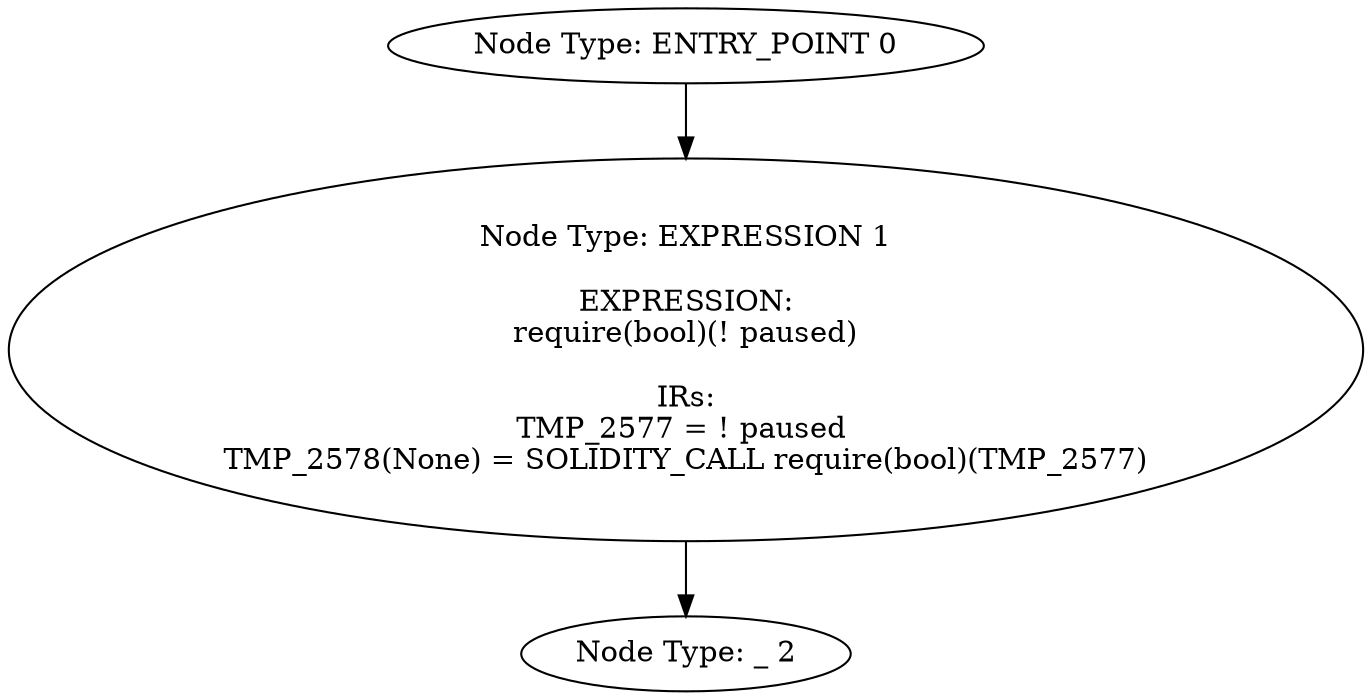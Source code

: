 digraph{
0[label="Node Type: ENTRY_POINT 0
"];
0->1;
1[label="Node Type: EXPRESSION 1

EXPRESSION:
require(bool)(! paused)

IRs:
TMP_2577 = ! paused 
TMP_2578(None) = SOLIDITY_CALL require(bool)(TMP_2577)"];
1->2;
2[label="Node Type: _ 2
"];
}
